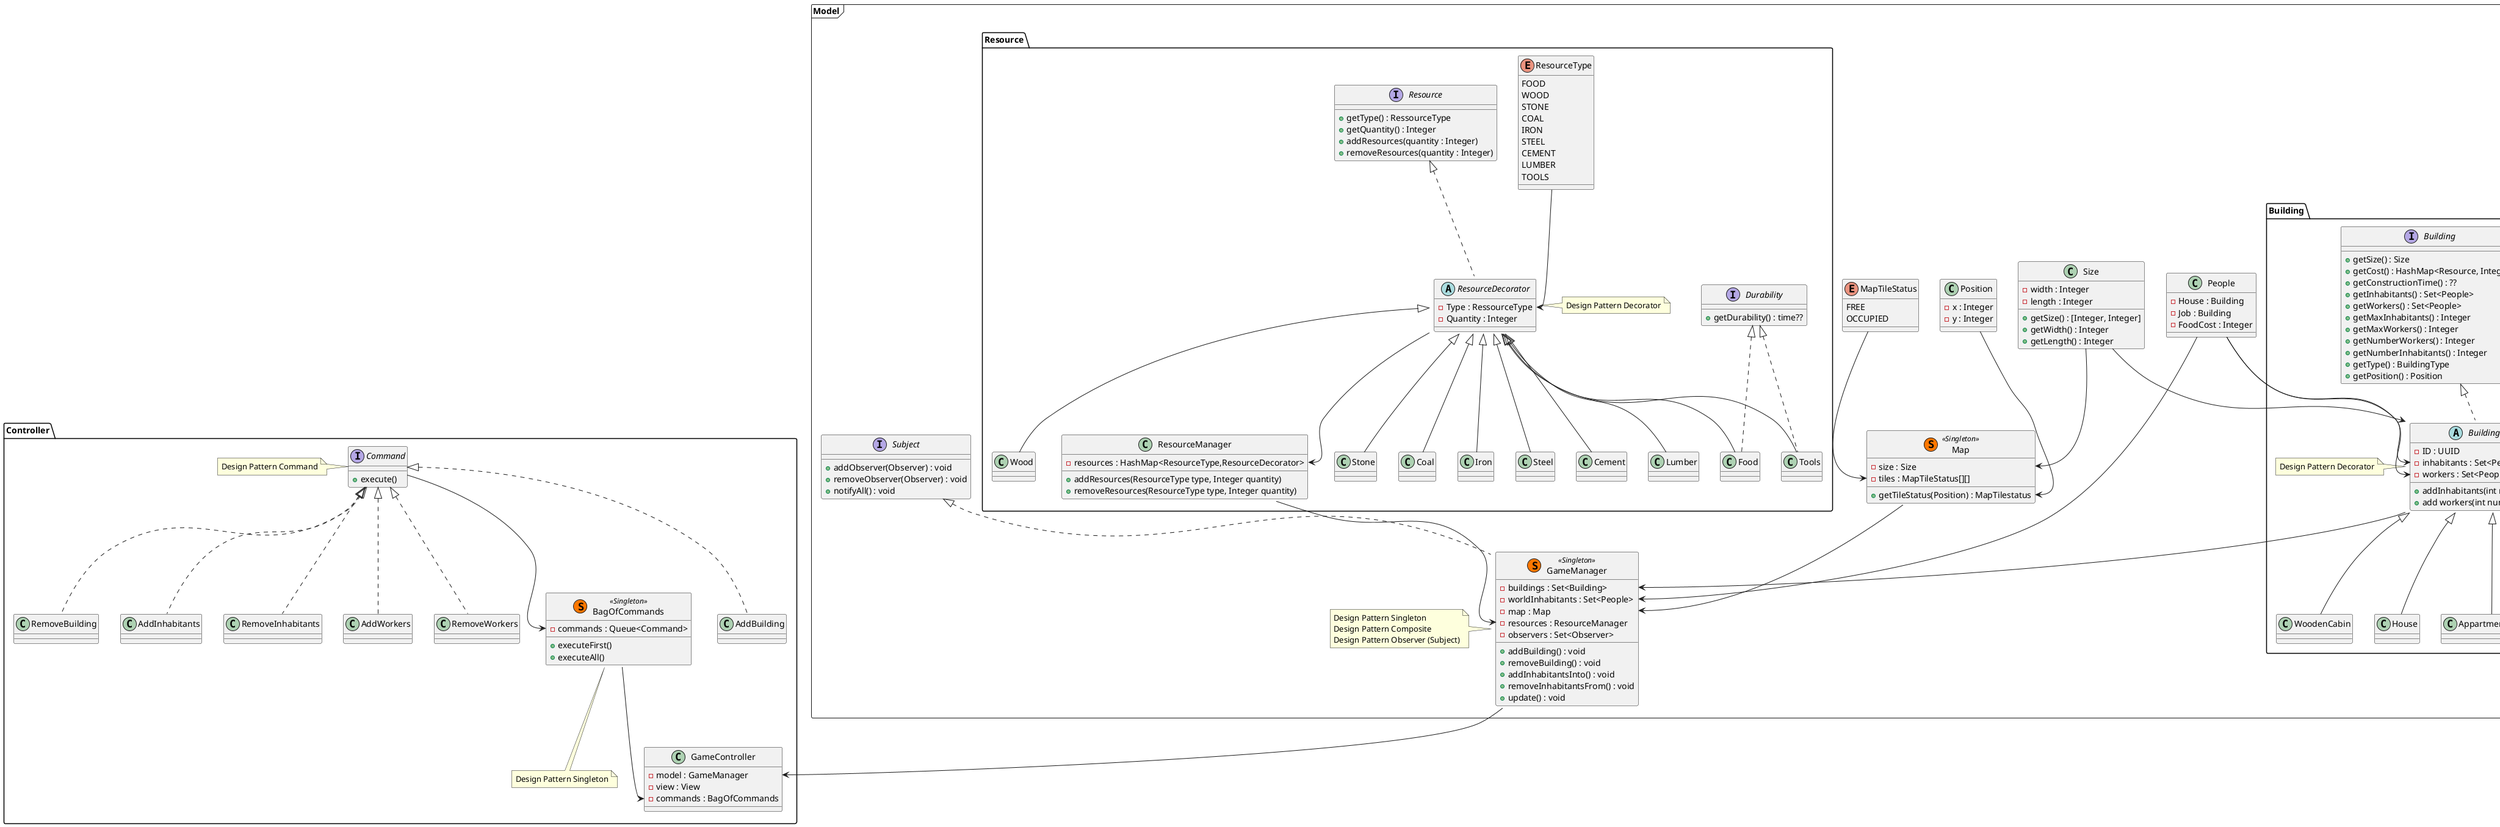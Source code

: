 @startuml

package "Model" <<Frame>> {

    package "Building"{
    interface Building {
        + getSize() : Size
        + getCost() : HashMap<Resource, Integer>
        + getConstructionTime() : ??
        + getInhabitants() : Set<People>
        + getWorkers() : Set<People>
        + getMaxInhabitants() : Integer
        + getMaxWorkers() : Integer
        + getNumberWorkers() : Integer
        + getNumberInhabitants() : Integer
        + getType() : BuildingType
        + getPosition() : Position
    }
    abstract class BuildingDecorator implements Building{
        - ID : UUID
        - inhabitants : Set<People>
        - workers : Set<People>
        + addInhabitants(int number) : boolean
        + add workers(int number) : boolean
    }
    note left of BuildingDecorator
        Design Pattern Decorator
    end note


    class WoodenCabin extends BuildingDecorator{

    }
    class House extends BuildingDecorator{
        
    }
    class AppartmentBuilding extends BuildingDecorator{
        
    }
    class Farm extends BuildingDecorator{
        
    }
    class Quarry extends BuildingDecorator{
        
    }
    class LumberMill extends BuildingDecorator{
        
    }
    class CementPlant extends BuildingDecorator{
        
    }
    class SteelMill extends BuildingDecorator{
        
    }
    class ToolFactory extends BuildingDecorator{
        
    }
    enum BuildingType{
        WOODENCABIN
        HOUSE
        APPARTMENTBUILDING
        FARM
        QUARRY
        LUMBERMILL
        CEMENTPLANT
        STEELMILL
        TOOLFACTORY
    }
    }
    

    class People{
        - House : Building
        - Job : Building
        - FoodCost : Integer
    }
    class Map <<(S,#FF7700)Singleton>>{
        - size : Size
        - tiles : MapTileStatus[][]
        + getTileStatus(Position) : MapTilestatus
    }

    enum MapTileStatus {
        FREE
        OCCUPIED
    }

    package "Resource"{
    interface Resource {
        + getType() : RessourceType
        + getQuantity() : Integer
        + addResources(quantity : Integer)
        + removeResources(quantity : Integer)

    }
    abstract class ResourceDecorator implements Resource{
        - Type : RessourceType
        - Quantity : Integer
    }
    note right of ResourceDecorator
        Design Pattern Decorator
    end note

    interface Durability{
        + getDurability() : time??
    }
    class Food extends ResourceDecorator implements Durability{

    }
    class Wood extends ResourceDecorator{

    }
    class Stone extends ResourceDecorator{

    }
    class Coal extends ResourceDecorator{

    }
    class Iron extends ResourceDecorator{

    }
    class Steel extends ResourceDecorator{

    }
    class Cement extends ResourceDecorator{

    }
    class Lumber extends ResourceDecorator{

    }
    class Tools extends ResourceDecorator implements Durability{

    }
    enum ResourceType{
        FOOD
        WOOD
        STONE
        COAL
        IRON
        STEEL
        CEMENT
        LUMBER
        TOOLS
    }

    class ResourceManager{
        - resources : HashMap<ResourceType,ResourceDecorator>
        + addResources(ResourceType type, Integer quantity)
        + removeResources(ResourceType type, Integer quantity)
    }
}

    class GameManager <<(S,#FF7700)Singleton>> implements Subject{
        - buildings : Set<Building>
        - worldInhabitants : Set<People>
        - map : Map
        - resources : ResourceManager
        - observers : Set<Observer>
        + addBuilding() : void
        + removeBuilding() : void
        + addInhabitantsInto() : void
        + removeInhabitantsFrom() : void
        + update() : void
    }
    note left of GameManager
        Design Pattern Singleton
        Design Pattern Composite
        Design Pattern Observer (Subject)
    end note

    class Size{
        - width : Integer
        - length : Integer
        + getSize() : [Integer, Integer]
        + getWidth() : Integer
        + getLength() : Integer
    }

    interface Subject{
        + addObserver(Observer) : void
        + removeObserver(Observer) : void
        + notifyAll() : void
    }
    class Position{
        - x : Integer
        - y : Integer
    }


}

package "Exception" <<Frame>>{
    exception NotEnoughSpace{}
    exception TooManyInhabitants{}
    exception NotEnoughResources{}
}

package "View" {
    interface Observer{
        + update()
    }
    note left of Observer
        Design Pattern Observer
    end note
    class View implements Observer{}
}

package "Controller" {
    interface Command{
        + execute()
    }
    note left of Command
        Design Pattern Command
    end note

    class AddBuilding implements Command{}
    class RemoveBuilding implements Command{}
    class AddInhabitants implements Command{}
    class RemoveInhabitants implements Command{}
    class AddWorkers implements Command{}
    class RemoveWorkers implements Command{}

    class GameController{
        - model : GameManager
        - view : View
        - commands : BagOfCommands
    }
    class BagOfCommands  <<(S,#FF7700)Singleton>>{
        - commands : Queue<Command>
        + executeFirst()
        + executeAll()
    }
    note bottom of BagOfCommands
        Design Pattern Singleton
    end note
}


    ResourceType -->ResourceDecorator::Type
    BuildingType -->BuildingDecorator::Type
    Map --> GameManager::Map
    Size --> BuildingDecorator::size
    Size --> Map::size
    People --> GameManager::worldInhabitants
    People --> BuildingDecorator::inhabitants
    People --> BuildingDecorator::workers
    BuildingDecorator --> GameManager::buildings
    ResourceManager --> GameManager::resources
    MapTileStatus --> Map::tiles
    ResourceDecorator --> ResourceManager::resources
    BagOfCommands --> GameController::commands
    GameManager --> GameController::model
    Position --> Map::getTileStatus
    Command --> BagOfCommands::commands
@enduml
